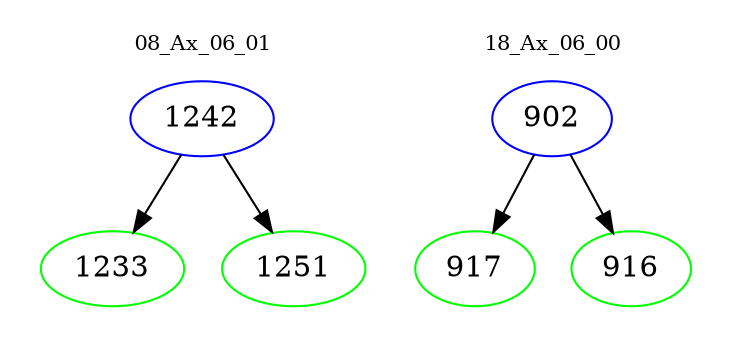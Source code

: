 digraph{
subgraph cluster_0 {
color = white
label = "08_Ax_06_01";
fontsize=10;
T0_1242 [label="1242", color="blue"]
T0_1242 -> T0_1233 [color="black"]
T0_1233 [label="1233", color="green"]
T0_1242 -> T0_1251 [color="black"]
T0_1251 [label="1251", color="green"]
}
subgraph cluster_1 {
color = white
label = "18_Ax_06_00";
fontsize=10;
T1_902 [label="902", color="blue"]
T1_902 -> T1_917 [color="black"]
T1_917 [label="917", color="green"]
T1_902 -> T1_916 [color="black"]
T1_916 [label="916", color="green"]
}
}
